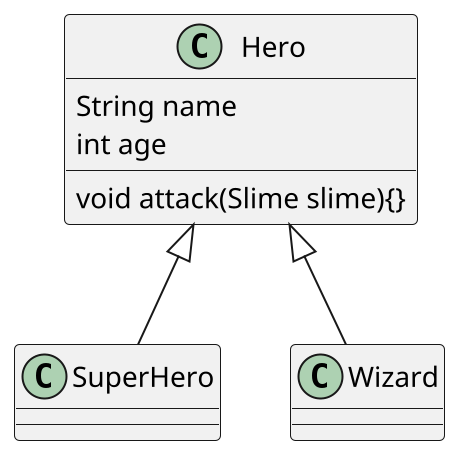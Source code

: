 @startuml

scale 2

class Hero {
    String name
    int age
    void attack(Slime slime){}
}

Class SuperHero extends Hero {}

Class Wizard extends Hero {}


@enduml